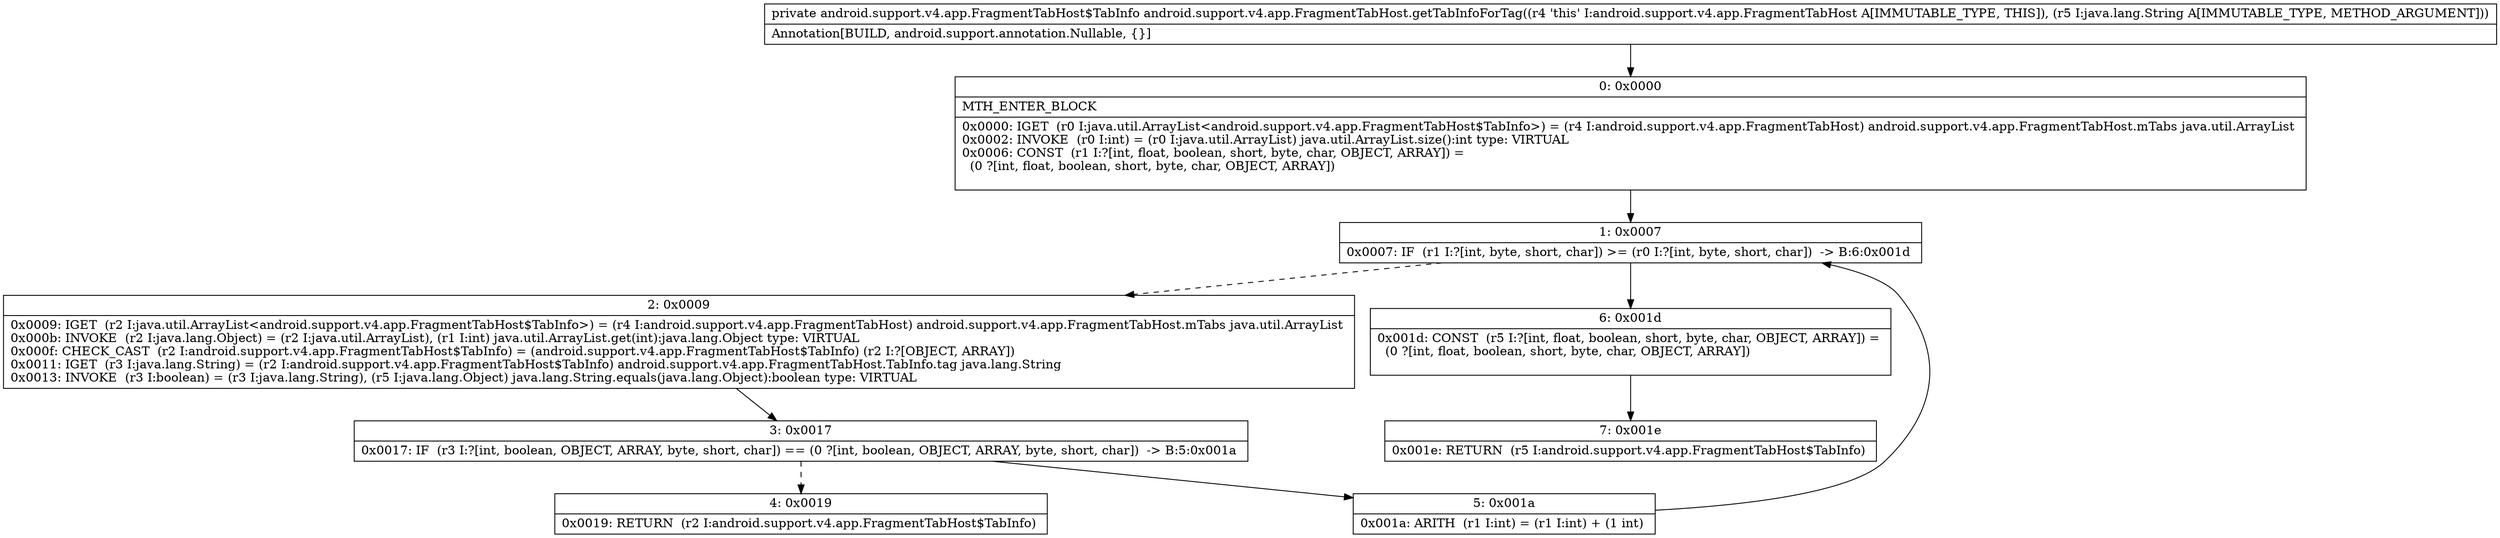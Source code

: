 digraph "CFG forandroid.support.v4.app.FragmentTabHost.getTabInfoForTag(Ljava\/lang\/String;)Landroid\/support\/v4\/app\/FragmentTabHost$TabInfo;" {
Node_0 [shape=record,label="{0\:\ 0x0000|MTH_ENTER_BLOCK\l|0x0000: IGET  (r0 I:java.util.ArrayList\<android.support.v4.app.FragmentTabHost$TabInfo\>) = (r4 I:android.support.v4.app.FragmentTabHost) android.support.v4.app.FragmentTabHost.mTabs java.util.ArrayList \l0x0002: INVOKE  (r0 I:int) = (r0 I:java.util.ArrayList) java.util.ArrayList.size():int type: VIRTUAL \l0x0006: CONST  (r1 I:?[int, float, boolean, short, byte, char, OBJECT, ARRAY]) = \l  (0 ?[int, float, boolean, short, byte, char, OBJECT, ARRAY])\l \l}"];
Node_1 [shape=record,label="{1\:\ 0x0007|0x0007: IF  (r1 I:?[int, byte, short, char]) \>= (r0 I:?[int, byte, short, char])  \-\> B:6:0x001d \l}"];
Node_2 [shape=record,label="{2\:\ 0x0009|0x0009: IGET  (r2 I:java.util.ArrayList\<android.support.v4.app.FragmentTabHost$TabInfo\>) = (r4 I:android.support.v4.app.FragmentTabHost) android.support.v4.app.FragmentTabHost.mTabs java.util.ArrayList \l0x000b: INVOKE  (r2 I:java.lang.Object) = (r2 I:java.util.ArrayList), (r1 I:int) java.util.ArrayList.get(int):java.lang.Object type: VIRTUAL \l0x000f: CHECK_CAST  (r2 I:android.support.v4.app.FragmentTabHost$TabInfo) = (android.support.v4.app.FragmentTabHost$TabInfo) (r2 I:?[OBJECT, ARRAY]) \l0x0011: IGET  (r3 I:java.lang.String) = (r2 I:android.support.v4.app.FragmentTabHost$TabInfo) android.support.v4.app.FragmentTabHost.TabInfo.tag java.lang.String \l0x0013: INVOKE  (r3 I:boolean) = (r3 I:java.lang.String), (r5 I:java.lang.Object) java.lang.String.equals(java.lang.Object):boolean type: VIRTUAL \l}"];
Node_3 [shape=record,label="{3\:\ 0x0017|0x0017: IF  (r3 I:?[int, boolean, OBJECT, ARRAY, byte, short, char]) == (0 ?[int, boolean, OBJECT, ARRAY, byte, short, char])  \-\> B:5:0x001a \l}"];
Node_4 [shape=record,label="{4\:\ 0x0019|0x0019: RETURN  (r2 I:android.support.v4.app.FragmentTabHost$TabInfo) \l}"];
Node_5 [shape=record,label="{5\:\ 0x001a|0x001a: ARITH  (r1 I:int) = (r1 I:int) + (1 int) \l}"];
Node_6 [shape=record,label="{6\:\ 0x001d|0x001d: CONST  (r5 I:?[int, float, boolean, short, byte, char, OBJECT, ARRAY]) = \l  (0 ?[int, float, boolean, short, byte, char, OBJECT, ARRAY])\l \l}"];
Node_7 [shape=record,label="{7\:\ 0x001e|0x001e: RETURN  (r5 I:android.support.v4.app.FragmentTabHost$TabInfo) \l}"];
MethodNode[shape=record,label="{private android.support.v4.app.FragmentTabHost$TabInfo android.support.v4.app.FragmentTabHost.getTabInfoForTag((r4 'this' I:android.support.v4.app.FragmentTabHost A[IMMUTABLE_TYPE, THIS]), (r5 I:java.lang.String A[IMMUTABLE_TYPE, METHOD_ARGUMENT]))  | Annotation[BUILD, android.support.annotation.Nullable, \{\}]\l}"];
MethodNode -> Node_0;
Node_0 -> Node_1;
Node_1 -> Node_2[style=dashed];
Node_1 -> Node_6;
Node_2 -> Node_3;
Node_3 -> Node_4[style=dashed];
Node_3 -> Node_5;
Node_5 -> Node_1;
Node_6 -> Node_7;
}

